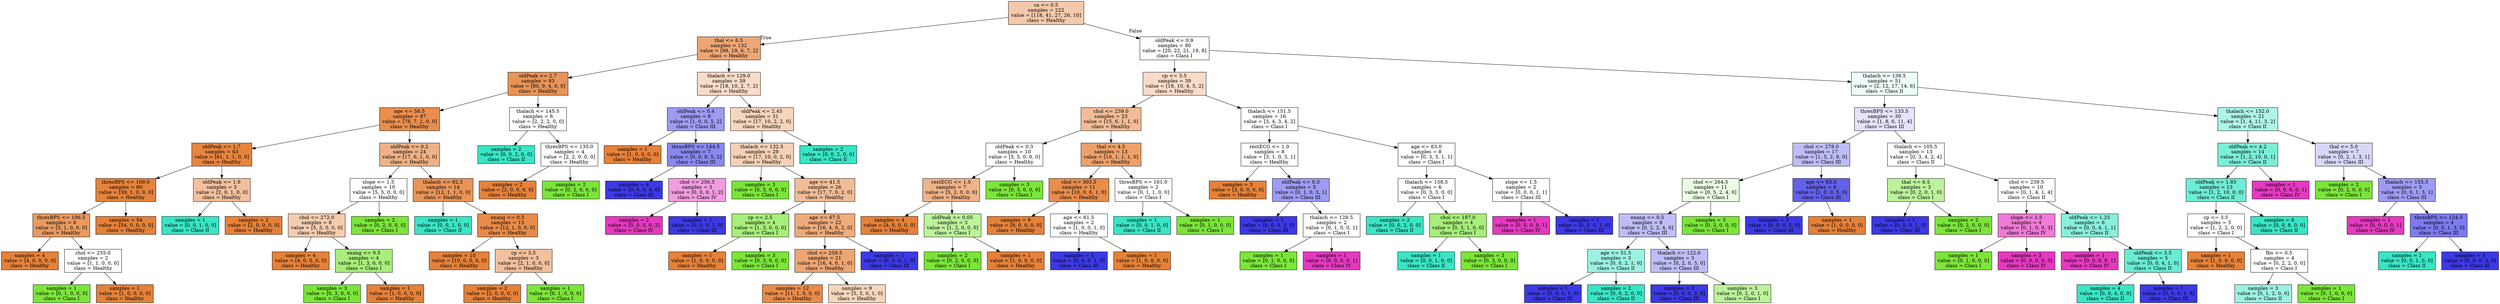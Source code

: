 digraph Tree {
node [shape=box, style="filled", color="black"] ;
0 [label="ca <= 0.5\nsamples = 222\nvalue = [118, 41, 27, 26, 10]\nclass = Healthy", fillcolor="#e581396c"] ;
1 [label="thal <= 6.5\nsamples = 132\nvalue = [98, 19, 6, 7, 2]\nclass = Healthy", fillcolor="#e58139b2"] ;
0 -> 1 [labeldistance=2.5, labelangle=45, headlabel="True"] ;
2 [label="oldPeak <= 2.7\nsamples = 93\nvalue = [80, 9, 4, 0, 0]\nclass = Healthy", fillcolor="#e58139d8"] ;
1 -> 2 ;
3 [label="age <= 58.5\nsamples = 87\nvalue = [78, 7, 2, 0, 0]\nclass = Healthy", fillcolor="#e58139e2"] ;
2 -> 3 ;
4 [label="oldPeak <= 1.7\nsamples = 63\nvalue = [61, 1, 1, 0, 0]\nclass = Healthy", fillcolor="#e58139f7"] ;
3 -> 4 ;
5 [label="thresBPS <= 109.0\nsamples = 60\nvalue = [59, 1, 0, 0, 0]\nclass = Healthy", fillcolor="#e58139fb"] ;
4 -> 5 ;
6 [label="thresBPS <= 106.5\nsamples = 6\nvalue = [5, 1, 0, 0, 0]\nclass = Healthy", fillcolor="#e58139cc"] ;
5 -> 6 ;
7 [label="samples = 4\nvalue = [4, 0, 0, 0, 0]\nclass = Healthy", fillcolor="#e58139ff"] ;
6 -> 7 ;
8 [label="chol <= 255.0\nsamples = 2\nvalue = [1, 1, 0, 0, 0]\nclass = Healthy", fillcolor="#e5813900"] ;
6 -> 8 ;
9 [label="samples = 1\nvalue = [0, 1, 0, 0, 0]\nclass = Class I", fillcolor="#7be539ff"] ;
8 -> 9 ;
10 [label="samples = 1\nvalue = [1, 0, 0, 0, 0]\nclass = Healthy", fillcolor="#e58139ff"] ;
8 -> 10 ;
11 [label="samples = 54\nvalue = [54, 0, 0, 0, 0]\nclass = Healthy", fillcolor="#e58139ff"] ;
5 -> 11 ;
12 [label="oldPeak <= 1.9\nsamples = 3\nvalue = [2, 0, 1, 0, 0]\nclass = Healthy", fillcolor="#e581397f"] ;
4 -> 12 ;
13 [label="samples = 1\nvalue = [0, 0, 1, 0, 0]\nclass = Class II", fillcolor="#39e5c5ff"] ;
12 -> 13 ;
14 [label="samples = 2\nvalue = [2, 0, 0, 0, 0]\nclass = Healthy", fillcolor="#e58139ff"] ;
12 -> 14 ;
15 [label="oldPeak <= 0.2\nsamples = 24\nvalue = [17, 6, 1, 0, 0]\nclass = Healthy", fillcolor="#e581399c"] ;
3 -> 15 ;
16 [label="slope <= 1.5\nsamples = 10\nvalue = [5, 5, 0, 0, 0]\nclass = Healthy", fillcolor="#e5813900"] ;
15 -> 16 ;
17 [label="chol <= 272.0\nsamples = 8\nvalue = [5, 3, 0, 0, 0]\nclass = Healthy", fillcolor="#e5813966"] ;
16 -> 17 ;
18 [label="samples = 4\nvalue = [4, 0, 0, 0, 0]\nclass = Healthy", fillcolor="#e58139ff"] ;
17 -> 18 ;
19 [label="exang <= 0.5\nsamples = 4\nvalue = [1, 3, 0, 0, 0]\nclass = Class I", fillcolor="#7be539aa"] ;
17 -> 19 ;
20 [label="samples = 3\nvalue = [0, 3, 0, 0, 0]\nclass = Class I", fillcolor="#7be539ff"] ;
19 -> 20 ;
21 [label="samples = 1\nvalue = [1, 0, 0, 0, 0]\nclass = Healthy", fillcolor="#e58139ff"] ;
19 -> 21 ;
22 [label="samples = 2\nvalue = [0, 2, 0, 0, 0]\nclass = Class I", fillcolor="#7be539ff"] ;
16 -> 22 ;
23 [label="thalach <= 92.5\nsamples = 14\nvalue = [12, 1, 1, 0, 0]\nclass = Healthy", fillcolor="#e58139d8"] ;
15 -> 23 ;
24 [label="samples = 1\nvalue = [0, 0, 1, 0, 0]\nclass = Class II", fillcolor="#39e5c5ff"] ;
23 -> 24 ;
25 [label="exang <= 0.5\nsamples = 13\nvalue = [12, 1, 0, 0, 0]\nclass = Healthy", fillcolor="#e58139ea"] ;
23 -> 25 ;
26 [label="samples = 10\nvalue = [10, 0, 0, 0, 0]\nclass = Healthy", fillcolor="#e58139ff"] ;
25 -> 26 ;
27 [label="cp <= 3.5\nsamples = 3\nvalue = [2, 1, 0, 0, 0]\nclass = Healthy", fillcolor="#e581397f"] ;
25 -> 27 ;
28 [label="samples = 2\nvalue = [2, 0, 0, 0, 0]\nclass = Healthy", fillcolor="#e58139ff"] ;
27 -> 28 ;
29 [label="samples = 1\nvalue = [0, 1, 0, 0, 0]\nclass = Class I", fillcolor="#7be539ff"] ;
27 -> 29 ;
30 [label="thalach <= 145.5\nsamples = 6\nvalue = [2, 2, 2, 0, 0]\nclass = Healthy", fillcolor="#e5813900"] ;
2 -> 30 ;
31 [label="samples = 2\nvalue = [0, 0, 2, 0, 0]\nclass = Class II", fillcolor="#39e5c5ff"] ;
30 -> 31 ;
32 [label="thresBPS <= 135.0\nsamples = 4\nvalue = [2, 2, 0, 0, 0]\nclass = Healthy", fillcolor="#e5813900"] ;
30 -> 32 ;
33 [label="samples = 2\nvalue = [2, 0, 0, 0, 0]\nclass = Healthy", fillcolor="#e58139ff"] ;
32 -> 33 ;
34 [label="samples = 2\nvalue = [0, 2, 0, 0, 0]\nclass = Class I", fillcolor="#7be539ff"] ;
32 -> 34 ;
35 [label="thalach <= 129.0\nsamples = 39\nvalue = [18, 10, 2, 7, 2]\nclass = Healthy", fillcolor="#e5813946"] ;
1 -> 35 ;
36 [label="oldPeak <= 0.4\nsamples = 8\nvalue = [1, 0, 0, 5, 2]\nclass = Class III", fillcolor="#3c39e580"] ;
35 -> 36 ;
37 [label="samples = 1\nvalue = [1, 0, 0, 0, 0]\nclass = Healthy", fillcolor="#e58139ff"] ;
36 -> 37 ;
38 [label="thresBPS <= 144.5\nsamples = 7\nvalue = [0, 0, 0, 5, 2]\nclass = Class III", fillcolor="#3c39e599"] ;
36 -> 38 ;
39 [label="samples = 4\nvalue = [0, 0, 0, 4, 0]\nclass = Class III", fillcolor="#3c39e5ff"] ;
38 -> 39 ;
40 [label="chol <= 256.5\nsamples = 3\nvalue = [0, 0, 0, 1, 2]\nclass = Class IV", fillcolor="#e539c07f"] ;
38 -> 40 ;
41 [label="samples = 2\nvalue = [0, 0, 0, 0, 2]\nclass = Class IV", fillcolor="#e539c0ff"] ;
40 -> 41 ;
42 [label="samples = 1\nvalue = [0, 0, 0, 1, 0]\nclass = Class III", fillcolor="#3c39e5ff"] ;
40 -> 42 ;
43 [label="oldPeak <= 2.45\nsamples = 31\nvalue = [17, 10, 2, 2, 0]\nclass = Healthy", fillcolor="#e5813955"] ;
35 -> 43 ;
44 [label="thalach <= 132.5\nsamples = 29\nvalue = [17, 10, 0, 2, 0]\nclass = Healthy", fillcolor="#e581395e"] ;
43 -> 44 ;
45 [label="samples = 3\nvalue = [0, 3, 0, 0, 0]\nclass = Class I", fillcolor="#7be539ff"] ;
44 -> 45 ;
46 [label="age <= 41.5\nsamples = 26\nvalue = [17, 7, 0, 2, 0]\nclass = Healthy", fillcolor="#e5813986"] ;
44 -> 46 ;
47 [label="cp <= 2.5\nsamples = 4\nvalue = [1, 3, 0, 0, 0]\nclass = Class I", fillcolor="#7be539aa"] ;
46 -> 47 ;
48 [label="samples = 1\nvalue = [1, 0, 0, 0, 0]\nclass = Healthy", fillcolor="#e58139ff"] ;
47 -> 48 ;
49 [label="samples = 3\nvalue = [0, 3, 0, 0, 0]\nclass = Class I", fillcolor="#7be539ff"] ;
47 -> 49 ;
50 [label="age <= 67.5\nsamples = 22\nvalue = [16, 4, 0, 2, 0]\nclass = Healthy", fillcolor="#e58139aa"] ;
46 -> 50 ;
51 [label="chol <= 259.5\nsamples = 21\nvalue = [16, 4, 0, 1, 0]\nclass = Healthy", fillcolor="#e58139b4"] ;
50 -> 51 ;
52 [label="samples = 12\nvalue = [11, 1, 0, 0, 0]\nclass = Healthy", fillcolor="#e58139e8"] ;
51 -> 52 ;
53 [label="samples = 9\nvalue = [5, 3, 0, 1, 0]\nclass = Healthy", fillcolor="#e5813955"] ;
51 -> 53 ;
54 [label="samples = 1\nvalue = [0, 0, 0, 1, 0]\nclass = Class III", fillcolor="#3c39e5ff"] ;
50 -> 54 ;
55 [label="samples = 2\nvalue = [0, 0, 2, 0, 0]\nclass = Class II", fillcolor="#39e5c5ff"] ;
43 -> 55 ;
56 [label="oldPeak <= 0.9\nsamples = 90\nvalue = [20, 22, 21, 19, 8]\nclass = Class I", fillcolor="#7be53904"] ;
0 -> 56 [labeldistance=2.5, labelangle=-45, headlabel="False"] ;
57 [label="cp <= 3.5\nsamples = 39\nvalue = [18, 10, 4, 5, 2]\nclass = Healthy", fillcolor="#e5813946"] ;
56 -> 57 ;
58 [label="chol <= 239.0\nsamples = 23\nvalue = [15, 6, 1, 1, 0]\nclass = Healthy", fillcolor="#e5813987"] ;
57 -> 58 ;
59 [label="oldPeak <= 0.3\nsamples = 10\nvalue = [5, 5, 0, 0, 0]\nclass = Healthy", fillcolor="#e5813900"] ;
58 -> 59 ;
60 [label="restECG <= 1.0\nsamples = 7\nvalue = [5, 2, 0, 0, 0]\nclass = Healthy", fillcolor="#e5813999"] ;
59 -> 60 ;
61 [label="samples = 4\nvalue = [4, 0, 0, 0, 0]\nclass = Healthy", fillcolor="#e58139ff"] ;
60 -> 61 ;
62 [label="oldPeak <= 0.05\nsamples = 3\nvalue = [1, 2, 0, 0, 0]\nclass = Class I", fillcolor="#7be5397f"] ;
60 -> 62 ;
63 [label="samples = 2\nvalue = [0, 2, 0, 0, 0]\nclass = Class I", fillcolor="#7be539ff"] ;
62 -> 63 ;
64 [label="samples = 1\nvalue = [1, 0, 0, 0, 0]\nclass = Healthy", fillcolor="#e58139ff"] ;
62 -> 64 ;
65 [label="samples = 3\nvalue = [0, 3, 0, 0, 0]\nclass = Class I", fillcolor="#7be539ff"] ;
59 -> 65 ;
66 [label="thal <= 4.5\nsamples = 13\nvalue = [10, 1, 1, 1, 0]\nclass = Healthy", fillcolor="#e58139bf"] ;
58 -> 66 ;
67 [label="chol <= 303.5\nsamples = 11\nvalue = [10, 0, 0, 1, 0]\nclass = Healthy", fillcolor="#e58139e6"] ;
66 -> 67 ;
68 [label="samples = 9\nvalue = [9, 0, 0, 0, 0]\nclass = Healthy", fillcolor="#e58139ff"] ;
67 -> 68 ;
69 [label="age <= 61.5\nsamples = 2\nvalue = [1, 0, 0, 1, 0]\nclass = Healthy", fillcolor="#e5813900"] ;
67 -> 69 ;
70 [label="samples = 1\nvalue = [0, 0, 0, 1, 0]\nclass = Class III", fillcolor="#3c39e5ff"] ;
69 -> 70 ;
71 [label="samples = 1\nvalue = [1, 0, 0, 0, 0]\nclass = Healthy", fillcolor="#e58139ff"] ;
69 -> 71 ;
72 [label="thresBPS <= 161.0\nsamples = 2\nvalue = [0, 1, 1, 0, 0]\nclass = Class I", fillcolor="#7be53900"] ;
66 -> 72 ;
73 [label="samples = 1\nvalue = [0, 0, 1, 0, 0]\nclass = Class II", fillcolor="#39e5c5ff"] ;
72 -> 73 ;
74 [label="samples = 1\nvalue = [0, 1, 0, 0, 0]\nclass = Class I", fillcolor="#7be539ff"] ;
72 -> 74 ;
75 [label="thalach <= 151.5\nsamples = 16\nvalue = [3, 4, 3, 4, 2]\nclass = Class I", fillcolor="#7be53900"] ;
57 -> 75 ;
76 [label="restECG <= 1.0\nsamples = 8\nvalue = [3, 1, 0, 3, 1]\nclass = Healthy", fillcolor="#e5813900"] ;
75 -> 76 ;
77 [label="samples = 3\nvalue = [3, 0, 0, 0, 0]\nclass = Healthy", fillcolor="#e58139ff"] ;
76 -> 77 ;
78 [label="oldPeak <= 0.3\nsamples = 5\nvalue = [0, 1, 0, 3, 1]\nclass = Class III", fillcolor="#3c39e57f"] ;
76 -> 78 ;
79 [label="samples = 3\nvalue = [0, 0, 0, 3, 0]\nclass = Class III", fillcolor="#3c39e5ff"] ;
78 -> 79 ;
80 [label="thalach <= 128.5\nsamples = 2\nvalue = [0, 1, 0, 0, 1]\nclass = Class I", fillcolor="#7be53900"] ;
78 -> 80 ;
81 [label="samples = 1\nvalue = [0, 1, 0, 0, 0]\nclass = Class I", fillcolor="#7be539ff"] ;
80 -> 81 ;
82 [label="samples = 1\nvalue = [0, 0, 0, 0, 1]\nclass = Class IV", fillcolor="#e539c0ff"] ;
80 -> 82 ;
83 [label="age <= 63.0\nsamples = 8\nvalue = [0, 3, 3, 1, 1]\nclass = Class I", fillcolor="#7be53900"] ;
75 -> 83 ;
84 [label="thalach <= 158.5\nsamples = 6\nvalue = [0, 3, 3, 0, 0]\nclass = Class I", fillcolor="#7be53900"] ;
83 -> 84 ;
85 [label="samples = 2\nvalue = [0, 0, 2, 0, 0]\nclass = Class II", fillcolor="#39e5c5ff"] ;
84 -> 85 ;
86 [label="chol <= 187.0\nsamples = 4\nvalue = [0, 3, 1, 0, 0]\nclass = Class I", fillcolor="#7be539aa"] ;
84 -> 86 ;
87 [label="samples = 1\nvalue = [0, 0, 1, 0, 0]\nclass = Class II", fillcolor="#39e5c5ff"] ;
86 -> 87 ;
88 [label="samples = 3\nvalue = [0, 3, 0, 0, 0]\nclass = Class I", fillcolor="#7be539ff"] ;
86 -> 88 ;
89 [label="slope <= 1.5\nsamples = 2\nvalue = [0, 0, 0, 1, 1]\nclass = Class III", fillcolor="#3c39e500"] ;
83 -> 89 ;
90 [label="samples = 1\nvalue = [0, 0, 0, 0, 1]\nclass = Class IV", fillcolor="#e539c0ff"] ;
89 -> 90 ;
91 [label="samples = 1\nvalue = [0, 0, 0, 1, 0]\nclass = Class III", fillcolor="#3c39e5ff"] ;
89 -> 91 ;
92 [label="thalach <= 139.5\nsamples = 51\nvalue = [2, 12, 17, 14, 6]\nclass = Class II", fillcolor="#39e5c515"] ;
56 -> 92 ;
93 [label="thresBPS <= 133.5\nsamples = 30\nvalue = [1, 8, 6, 11, 4]\nclass = Class III", fillcolor="#3c39e523"] ;
92 -> 93 ;
94 [label="chol <= 278.0\nsamples = 17\nvalue = [1, 5, 2, 9, 0]\nclass = Class III", fillcolor="#3c39e555"] ;
93 -> 94 ;
95 [label="chol <= 264.5\nsamples = 11\nvalue = [0, 5, 2, 4, 0]\nclass = Class I", fillcolor="#7be53924"] ;
94 -> 95 ;
96 [label="exang <= 0.5\nsamples = 8\nvalue = [0, 2, 2, 4, 0]\nclass = Class III", fillcolor="#3c39e555"] ;
95 -> 96 ;
97 [label="age <= 51.5\nsamples = 3\nvalue = [0, 0, 2, 1, 0]\nclass = Class II", fillcolor="#39e5c57f"] ;
96 -> 97 ;
98 [label="samples = 1\nvalue = [0, 0, 0, 1, 0]\nclass = Class III", fillcolor="#3c39e5ff"] ;
97 -> 98 ;
99 [label="samples = 2\nvalue = [0, 0, 2, 0, 0]\nclass = Class II", fillcolor="#39e5c5ff"] ;
97 -> 99 ;
100 [label="thalach <= 122.0\nsamples = 5\nvalue = [0, 2, 0, 3, 0]\nclass = Class III", fillcolor="#3c39e555"] ;
96 -> 100 ;
101 [label="samples = 2\nvalue = [0, 0, 0, 2, 0]\nclass = Class III", fillcolor="#3c39e5ff"] ;
100 -> 101 ;
102 [label="samples = 3\nvalue = [0, 2, 0, 1, 0]\nclass = Class I", fillcolor="#7be5397f"] ;
100 -> 102 ;
103 [label="samples = 3\nvalue = [0, 3, 0, 0, 0]\nclass = Class I", fillcolor="#7be539ff"] ;
95 -> 103 ;
104 [label="age <= 63.5\nsamples = 6\nvalue = [1, 0, 0, 5, 0]\nclass = Class III", fillcolor="#3c39e5cc"] ;
94 -> 104 ;
105 [label="samples = 5\nvalue = [0, 0, 0, 5, 0]\nclass = Class III", fillcolor="#3c39e5ff"] ;
104 -> 105 ;
106 [label="samples = 1\nvalue = [1, 0, 0, 0, 0]\nclass = Healthy", fillcolor="#e58139ff"] ;
104 -> 106 ;
107 [label="thalach <= 105.5\nsamples = 13\nvalue = [0, 3, 4, 2, 4]\nclass = Class II", fillcolor="#39e5c500"] ;
93 -> 107 ;
108 [label="thal <= 6.5\nsamples = 3\nvalue = [0, 2, 0, 1, 0]\nclass = Class I", fillcolor="#7be5397f"] ;
107 -> 108 ;
109 [label="samples = 1\nvalue = [0, 0, 0, 1, 0]\nclass = Class III", fillcolor="#3c39e5ff"] ;
108 -> 109 ;
110 [label="samples = 2\nvalue = [0, 2, 0, 0, 0]\nclass = Class I", fillcolor="#7be539ff"] ;
108 -> 110 ;
111 [label="chol <= 239.5\nsamples = 10\nvalue = [0, 1, 4, 1, 4]\nclass = Class II", fillcolor="#39e5c500"] ;
107 -> 111 ;
112 [label="slope <= 1.5\nsamples = 4\nvalue = [0, 1, 0, 0, 3]\nclass = Class IV", fillcolor="#e539c0aa"] ;
111 -> 112 ;
113 [label="samples = 1\nvalue = [0, 1, 0, 0, 0]\nclass = Class I", fillcolor="#7be539ff"] ;
112 -> 113 ;
114 [label="samples = 3\nvalue = [0, 0, 0, 0, 3]\nclass = Class IV", fillcolor="#e539c0ff"] ;
112 -> 114 ;
115 [label="oldPeak <= 1.25\nsamples = 6\nvalue = [0, 0, 4, 1, 1]\nclass = Class II", fillcolor="#39e5c599"] ;
111 -> 115 ;
116 [label="samples = 1\nvalue = [0, 0, 0, 0, 1]\nclass = Class IV", fillcolor="#e539c0ff"] ;
115 -> 116 ;
117 [label="oldPeak <= 3.5\nsamples = 5\nvalue = [0, 0, 4, 1, 0]\nclass = Class II", fillcolor="#39e5c5bf"] ;
115 -> 117 ;
118 [label="samples = 4\nvalue = [0, 0, 4, 0, 0]\nclass = Class II", fillcolor="#39e5c5ff"] ;
117 -> 118 ;
119 [label="samples = 1\nvalue = [0, 0, 0, 1, 0]\nclass = Class III", fillcolor="#3c39e5ff"] ;
117 -> 119 ;
120 [label="thalach <= 152.0\nsamples = 21\nvalue = [1, 4, 11, 3, 2]\nclass = Class II", fillcolor="#39e5c569"] ;
92 -> 120 ;
121 [label="oldPeak <= 4.2\nsamples = 14\nvalue = [1, 2, 10, 0, 1]\nclass = Class II", fillcolor="#39e5c5aa"] ;
120 -> 121 ;
122 [label="oldPeak <= 1.85\nsamples = 13\nvalue = [1, 2, 10, 0, 0]\nclass = Class II", fillcolor="#39e5c5b9"] ;
121 -> 122 ;
123 [label="cp <= 3.5\nsamples = 5\nvalue = [1, 2, 2, 0, 0]\nclass = Class I", fillcolor="#7be53900"] ;
122 -> 123 ;
124 [label="samples = 1\nvalue = [1, 0, 0, 0, 0]\nclass = Healthy", fillcolor="#e58139ff"] ;
123 -> 124 ;
125 [label="fbs <= 0.5\nsamples = 4\nvalue = [0, 2, 2, 0, 0]\nclass = Class I", fillcolor="#7be53900"] ;
123 -> 125 ;
126 [label="samples = 3\nvalue = [0, 1, 2, 0, 0]\nclass = Class II", fillcolor="#39e5c57f"] ;
125 -> 126 ;
127 [label="samples = 1\nvalue = [0, 1, 0, 0, 0]\nclass = Class I", fillcolor="#7be539ff"] ;
125 -> 127 ;
128 [label="samples = 8\nvalue = [0, 0, 8, 0, 0]\nclass = Class II", fillcolor="#39e5c5ff"] ;
122 -> 128 ;
129 [label="samples = 1\nvalue = [0, 0, 0, 0, 1]\nclass = Class IV", fillcolor="#e539c0ff"] ;
121 -> 129 ;
130 [label="thal <= 5.0\nsamples = 7\nvalue = [0, 2, 1, 3, 1]\nclass = Class III", fillcolor="#3c39e533"] ;
120 -> 130 ;
131 [label="samples = 2\nvalue = [0, 2, 0, 0, 0]\nclass = Class I", fillcolor="#7be539ff"] ;
130 -> 131 ;
132 [label="thalach <= 155.5\nsamples = 5\nvalue = [0, 0, 1, 3, 1]\nclass = Class III", fillcolor="#3c39e57f"] ;
130 -> 132 ;
133 [label="samples = 1\nvalue = [0, 0, 0, 0, 1]\nclass = Class IV", fillcolor="#e539c0ff"] ;
132 -> 133 ;
134 [label="thresBPS <= 124.5\nsamples = 4\nvalue = [0, 0, 1, 3, 0]\nclass = Class III", fillcolor="#3c39e5aa"] ;
132 -> 134 ;
135 [label="samples = 1\nvalue = [0, 0, 1, 0, 0]\nclass = Class II", fillcolor="#39e5c5ff"] ;
134 -> 135 ;
136 [label="samples = 3\nvalue = [0, 0, 0, 3, 0]\nclass = Class III", fillcolor="#3c39e5ff"] ;
134 -> 136 ;
}